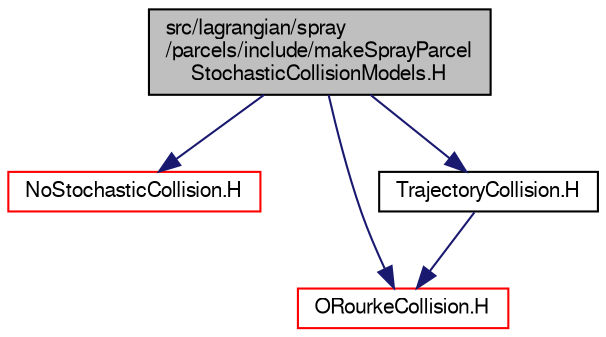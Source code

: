 digraph "src/lagrangian/spray/parcels/include/makeSprayParcelStochasticCollisionModels.H"
{
  bgcolor="transparent";
  edge [fontname="FreeSans",fontsize="10",labelfontname="FreeSans",labelfontsize="10"];
  node [fontname="FreeSans",fontsize="10",shape=record];
  Node0 [label="src/lagrangian/spray\l/parcels/include/makeSprayParcel\lStochasticCollisionModels.H",height=0.2,width=0.4,color="black", fillcolor="grey75", style="filled", fontcolor="black"];
  Node0 -> Node1 [color="midnightblue",fontsize="10",style="solid",fontname="FreeSans"];
  Node1 [label="NoStochasticCollision.H",height=0.2,width=0.4,color="red",URL="$a05978.html"];
  Node0 -> Node89 [color="midnightblue",fontsize="10",style="solid",fontname="FreeSans"];
  Node89 [label="ORourkeCollision.H",height=0.2,width=0.4,color="red",URL="$a06791.html"];
  Node0 -> Node122 [color="midnightblue",fontsize="10",style="solid",fontname="FreeSans"];
  Node122 [label="TrajectoryCollision.H",height=0.2,width=0.4,color="black",URL="$a06797.html"];
  Node122 -> Node89 [color="midnightblue",fontsize="10",style="solid",fontname="FreeSans"];
}
